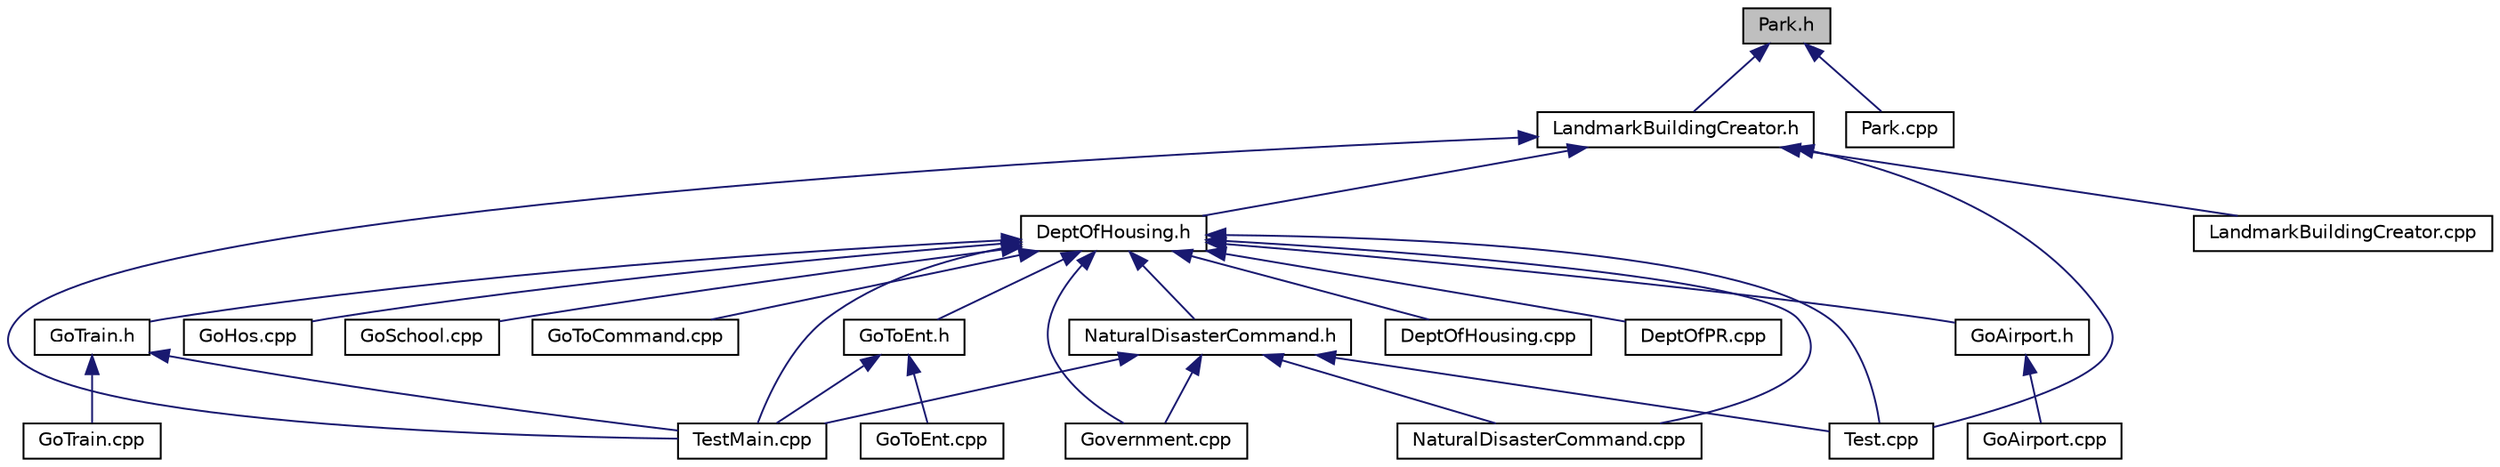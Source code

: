 digraph "Park.h"
{
 // LATEX_PDF_SIZE
  edge [fontname="Helvetica",fontsize="10",labelfontname="Helvetica",labelfontsize="10"];
  node [fontname="Helvetica",fontsize="10",shape=record];
  Node1 [label="Park.h",height=0.2,width=0.4,color="black", fillcolor="grey75", style="filled", fontcolor="black",tooltip=" "];
  Node1 -> Node2 [dir="back",color="midnightblue",fontsize="10",style="solid",fontname="Helvetica"];
  Node2 [label="LandmarkBuildingCreator.h",height=0.2,width=0.4,color="black", fillcolor="white", style="filled",URL="$LandmarkBuildingCreator_8h.html",tooltip="Defines the LandmarkBuildingCreator class for creating landmark buildings."];
  Node2 -> Node3 [dir="back",color="midnightblue",fontsize="10",style="solid",fontname="Helvetica"];
  Node3 [label="DeptOfHousing.h",height=0.2,width=0.4,color="black", fillcolor="white", style="filled",URL="$DeptOfHousing_8h.html",tooltip=" "];
  Node3 -> Node4 [dir="back",color="midnightblue",fontsize="10",style="solid",fontname="Helvetica"];
  Node4 [label="DeptOfHousing.cpp",height=0.2,width=0.4,color="black", fillcolor="white", style="filled",URL="$DeptOfHousing_8cpp.html",tooltip=" "];
  Node3 -> Node5 [dir="back",color="midnightblue",fontsize="10",style="solid",fontname="Helvetica"];
  Node5 [label="DeptOfPR.cpp",height=0.2,width=0.4,color="black", fillcolor="white", style="filled",URL="$DeptOfPR_8cpp.html",tooltip=" "];
  Node3 -> Node6 [dir="back",color="midnightblue",fontsize="10",style="solid",fontname="Helvetica"];
  Node6 [label="GoAirport.h",height=0.2,width=0.4,color="black", fillcolor="white", style="filled",URL="$GoAirport_8h.html",tooltip="Part of the command design pattern allowing a citizen to travel from the current position to an airpo..."];
  Node6 -> Node7 [dir="back",color="midnightblue",fontsize="10",style="solid",fontname="Helvetica"];
  Node7 [label="GoAirport.cpp",height=0.2,width=0.4,color="black", fillcolor="white", style="filled",URL="$GoAirport_8cpp.html",tooltip=" "];
  Node3 -> Node8 [dir="back",color="midnightblue",fontsize="10",style="solid",fontname="Helvetica"];
  Node8 [label="GoHos.cpp",height=0.2,width=0.4,color="black", fillcolor="white", style="filled",URL="$GoHos_8cpp.html",tooltip=" "];
  Node3 -> Node9 [dir="back",color="midnightblue",fontsize="10",style="solid",fontname="Helvetica"];
  Node9 [label="GoSchool.cpp",height=0.2,width=0.4,color="black", fillcolor="white", style="filled",URL="$GoSchool_8cpp.html",tooltip=" "];
  Node3 -> Node10 [dir="back",color="midnightblue",fontsize="10",style="solid",fontname="Helvetica"];
  Node10 [label="GoToCommand.cpp",height=0.2,width=0.4,color="black", fillcolor="white", style="filled",URL="$GoToCommand_8cpp.html",tooltip=" "];
  Node3 -> Node11 [dir="back",color="midnightblue",fontsize="10",style="solid",fontname="Helvetica"];
  Node11 [label="GoToEnt.h",height=0.2,width=0.4,color="black", fillcolor="white", style="filled",URL="$GoToEnt_8h.html",tooltip=" "];
  Node11 -> Node12 [dir="back",color="midnightblue",fontsize="10",style="solid",fontname="Helvetica"];
  Node12 [label="GoToEnt.cpp",height=0.2,width=0.4,color="black", fillcolor="white", style="filled",URL="$GoToEnt_8cpp.html",tooltip=" "];
  Node11 -> Node13 [dir="back",color="midnightblue",fontsize="10",style="solid",fontname="Helvetica"];
  Node13 [label="TestMain.cpp",height=0.2,width=0.4,color="black", fillcolor="white", style="filled",URL="$TestMain_8cpp.html",tooltip=" "];
  Node3 -> Node14 [dir="back",color="midnightblue",fontsize="10",style="solid",fontname="Helvetica"];
  Node14 [label="GoTrain.h",height=0.2,width=0.4,color="black", fillcolor="white", style="filled",URL="$GoTrain_8h.html",tooltip="Part of the command design pattern allowing a citizen to travel from the current position to a train ..."];
  Node14 -> Node15 [dir="back",color="midnightblue",fontsize="10",style="solid",fontname="Helvetica"];
  Node15 [label="GoTrain.cpp",height=0.2,width=0.4,color="black", fillcolor="white", style="filled",URL="$GoTrain_8cpp.html",tooltip=" "];
  Node14 -> Node13 [dir="back",color="midnightblue",fontsize="10",style="solid",fontname="Helvetica"];
  Node3 -> Node16 [dir="back",color="midnightblue",fontsize="10",style="solid",fontname="Helvetica"];
  Node16 [label="Government.cpp",height=0.2,width=0.4,color="black", fillcolor="white", style="filled",URL="$Government_8cpp.html",tooltip=" "];
  Node3 -> Node17 [dir="back",color="midnightblue",fontsize="10",style="solid",fontname="Helvetica"];
  Node17 [label="NaturalDisasterCommand.cpp",height=0.2,width=0.4,color="black", fillcolor="white", style="filled",URL="$NaturalDisasterCommand_8cpp.html",tooltip=" "];
  Node3 -> Node18 [dir="back",color="midnightblue",fontsize="10",style="solid",fontname="Helvetica"];
  Node18 [label="NaturalDisasterCommand.h",height=0.2,width=0.4,color="black", fillcolor="white", style="filled",URL="$NaturalDisasterCommand_8h.html",tooltip="Defines the NaturalDisasterCommand class for handling natural disaster events."];
  Node18 -> Node16 [dir="back",color="midnightblue",fontsize="10",style="solid",fontname="Helvetica"];
  Node18 -> Node17 [dir="back",color="midnightblue",fontsize="10",style="solid",fontname="Helvetica"];
  Node18 -> Node19 [dir="back",color="midnightblue",fontsize="10",style="solid",fontname="Helvetica"];
  Node19 [label="Test.cpp",height=0.2,width=0.4,color="black", fillcolor="white", style="filled",URL="$Test_8cpp.html",tooltip=" "];
  Node18 -> Node13 [dir="back",color="midnightblue",fontsize="10",style="solid",fontname="Helvetica"];
  Node3 -> Node19 [dir="back",color="midnightblue",fontsize="10",style="solid",fontname="Helvetica"];
  Node3 -> Node13 [dir="back",color="midnightblue",fontsize="10",style="solid",fontname="Helvetica"];
  Node2 -> Node20 [dir="back",color="midnightblue",fontsize="10",style="solid",fontname="Helvetica"];
  Node20 [label="LandmarkBuildingCreator.cpp",height=0.2,width=0.4,color="black", fillcolor="white", style="filled",URL="$LandmarkBuildingCreator_8cpp.html",tooltip="Implements the LandmarkBuildingCreator class."];
  Node2 -> Node19 [dir="back",color="midnightblue",fontsize="10",style="solid",fontname="Helvetica"];
  Node2 -> Node13 [dir="back",color="midnightblue",fontsize="10",style="solid",fontname="Helvetica"];
  Node1 -> Node21 [dir="back",color="midnightblue",fontsize="10",style="solid",fontname="Helvetica"];
  Node21 [label="Park.cpp",height=0.2,width=0.4,color="black", fillcolor="white", style="filled",URL="$Park_8cpp.html",tooltip=" "];
}
